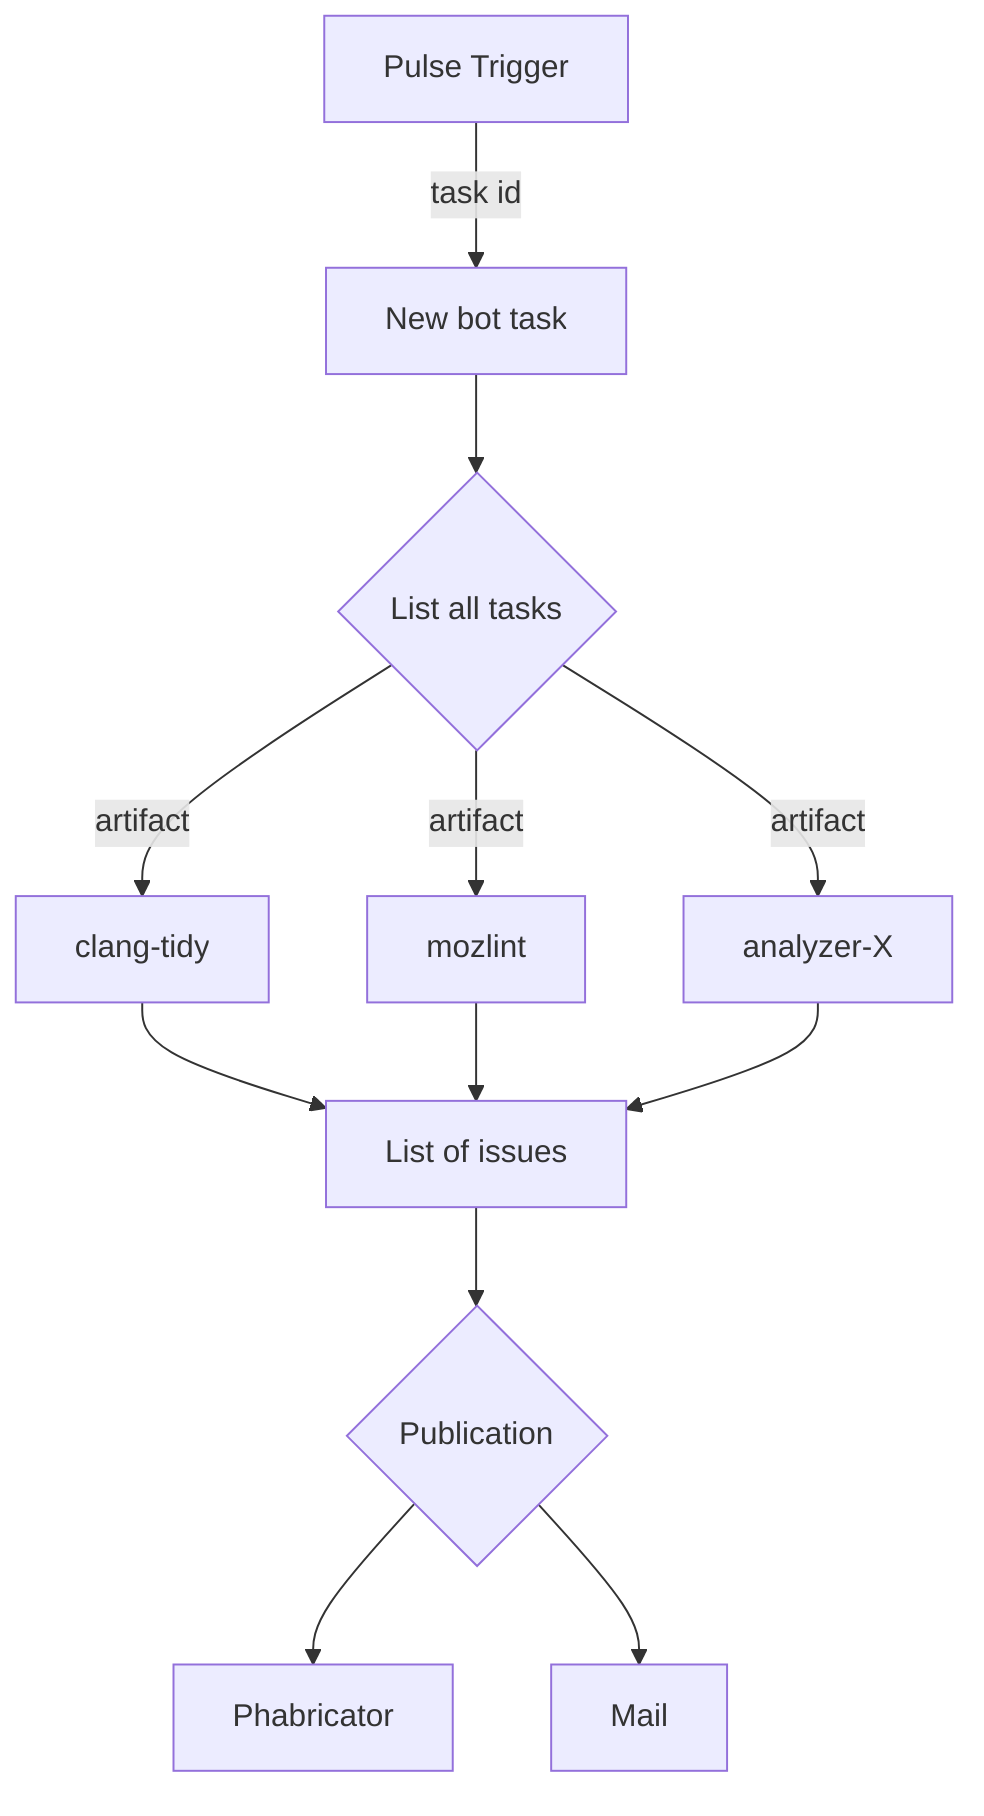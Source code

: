 graph TD
  pulse[Pulse Trigger] -- task id --> new
  new[New bot task] --> tasks
  tasks{List all tasks} -->|artifact| clang-tidy
  tasks{List all tasks} -->|artifact| mozlint
  tasks{List all tasks} -->|artifact| analyzer-X
  clang-tidy --> issues[List of issues]
  mozlint --> issues
  analyzer-X --> issues
  issues --> reporters{Publication}
  reporters --> Phabricator
  reporters --> Mail